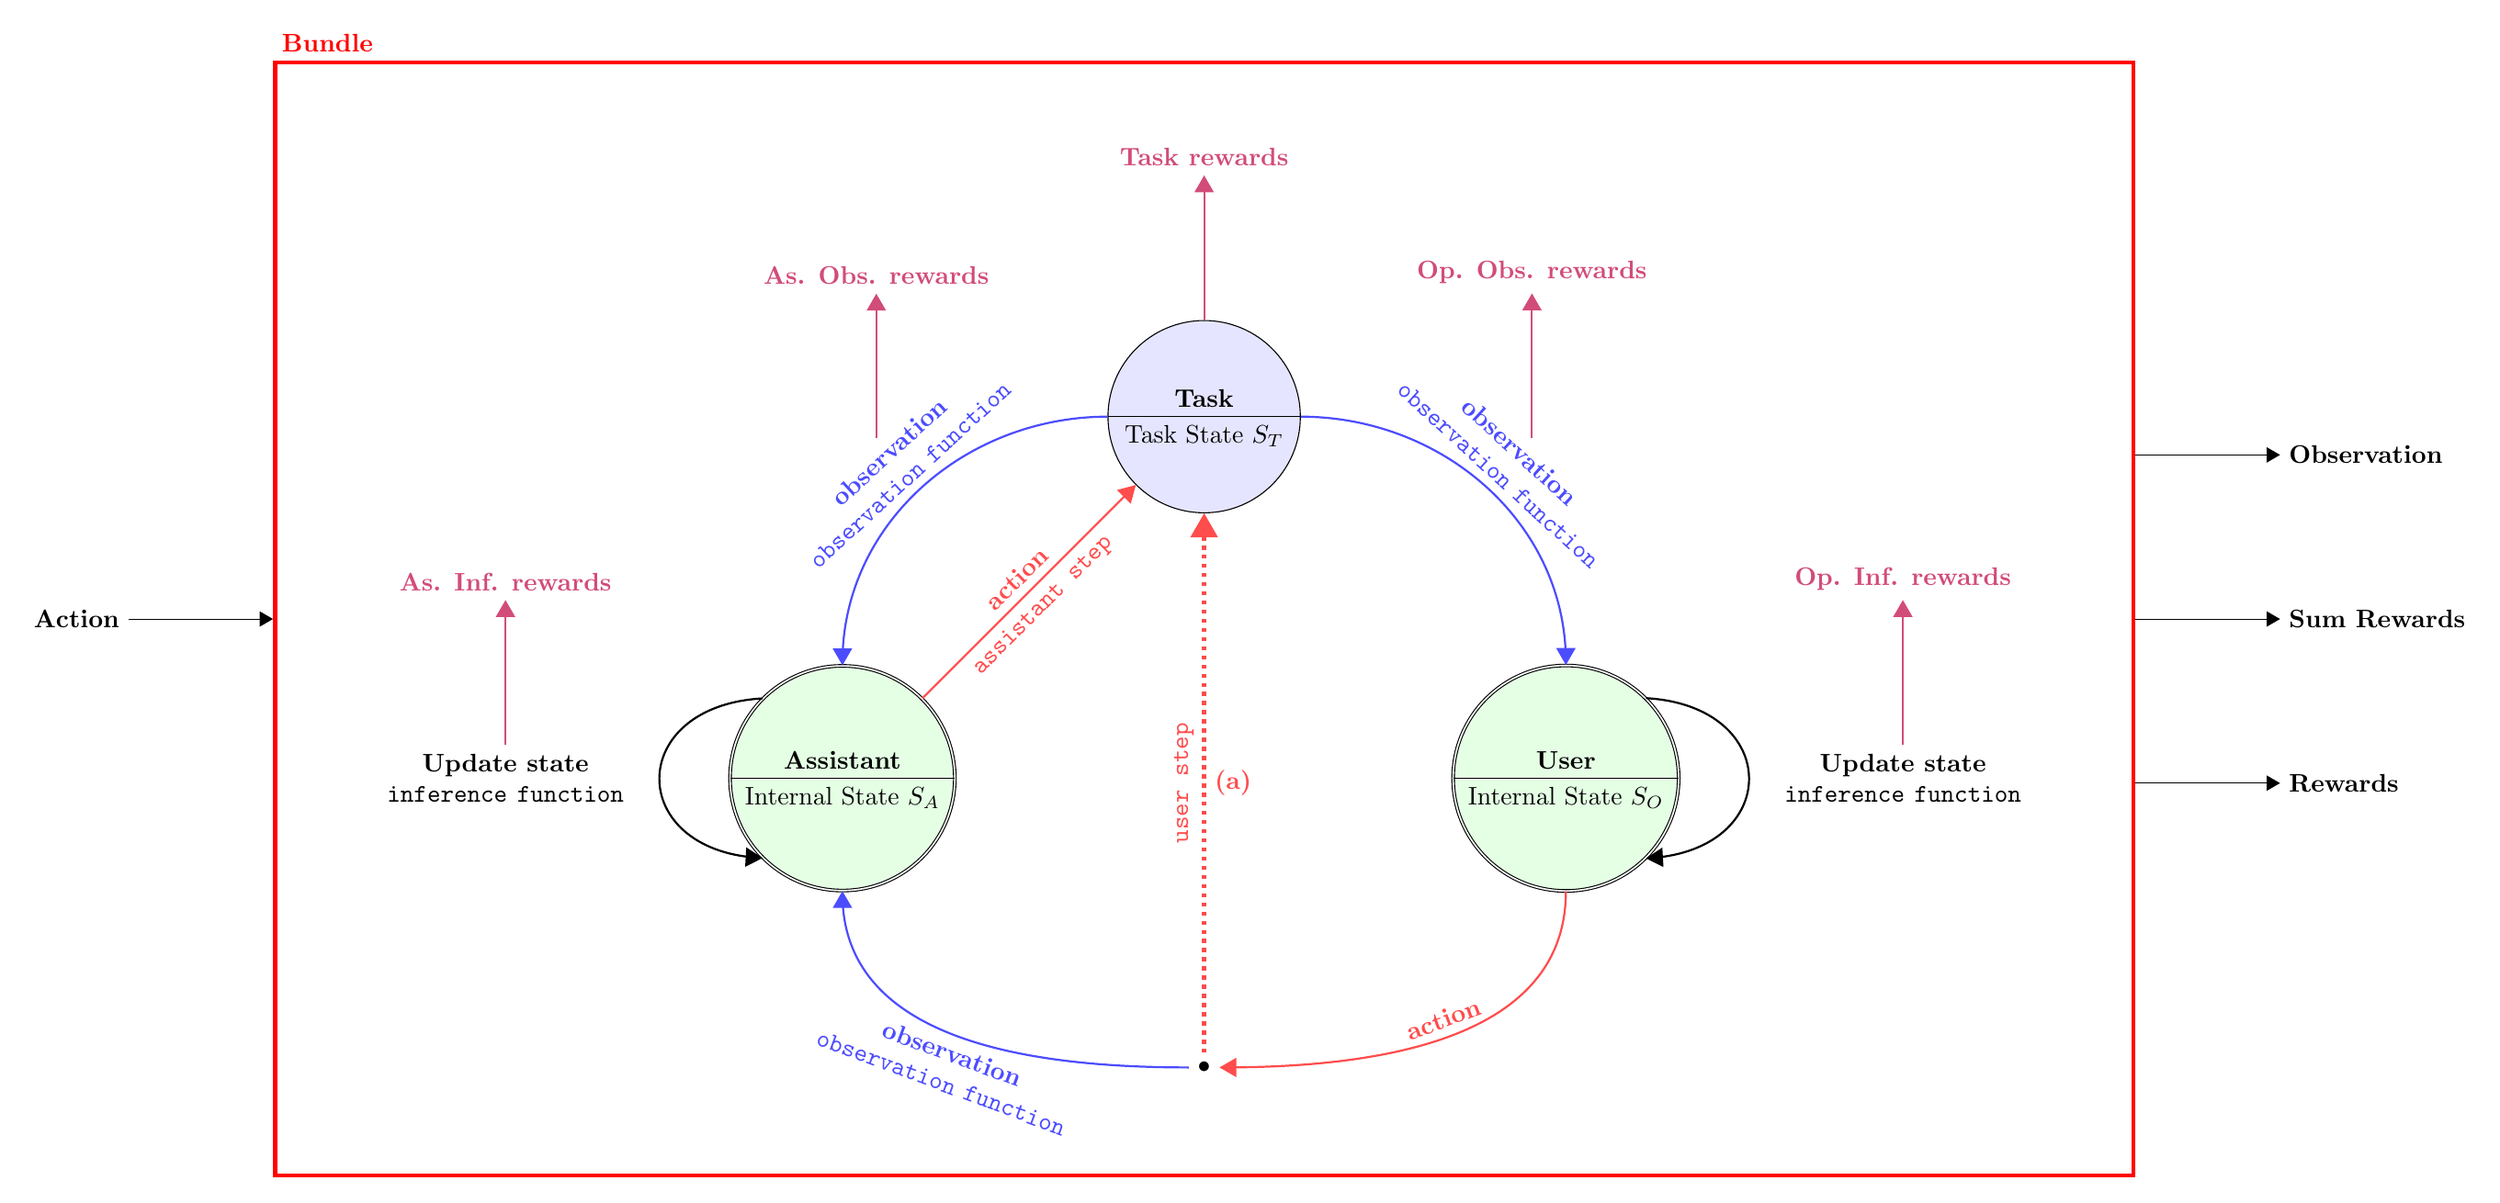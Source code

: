 \begin{tikzpicture}
	\tikzstyle{every text node part}=[font=\bfseries]
	\tikzset{agent/.style = {circle split, draw, double, fill = green!10}}

%% Task node

\draw (0,0) node[name = task, circle split, draw, fill = blue!10]{Task \nodepart{lower}{Task State $S_T$}};
	
%% User Node
\draw (5,-5) node[agent, name = user]{
	User
	\nodepart{lower}{Internal State $S_O$}	
	};
	
%% Invis node
\draw (0,-9) node[name = null]{$\bullet$};

	
%% assistant Node
\draw (-5,-5) node[agent, name = assistant]{
	Assistant
	\nodepart{lower}{Internal State $S_A$}	
	};
	
%% Edges
\draw[-triangle 60, thick, blue!70] (task.0) to[out = 0, in = 90] node[midway, sloped, above, text width = 4cm, text centered](label1){observation \texttt{observation~function}}(user.90);

\draw[thick, -triangle 60, red!70] (user.270) to[out = 270, in = 0] node[midway, sloped, above]{action} (null.0);
\draw[-triangle 60, dotted, ultra thick, red!70] (null) -- node[midway, right]{(a)} node[midway, rotate = 90, above]{\texttt{user step}} (task.270);
\draw[-triangle 60, thick, blue!70] (null) to[out = 180, in = 270] node[midway, sloped, below, text width = 4cm, text centered](label3){observation \texttt{observation~function}} (assistant.270);
\draw[-triangle 60, thick, blue!70] (task.180) to[out = 180, in = 90] node[midway, sloped, above, text width = 4cm, text centered](label4){observation \texttt{observation~function}} (assistant.90);
\draw[-triangle 60, thick, red!70] (assistant.45) -- node[midway, above, sloped]{action} node[midway, below, sloped]{\texttt{assistant step}} (task.225);
\draw[-triangle 60, thick] (user.45) .. controls (8,-4) and (8,-6).. node[midway, right, text width = 4cm, text centered](label2){Update state \texttt{inference~function}} (user.315);
\draw[-triangle 60, thick] (assistant.135) .. controls (-8,-4) and (-8,-6).. node[midway, left, text width = 4cm, text centered](label5){Update state \texttt{inference~function}} (assistant.225);

\draw[-triangle 60, thick, purple!70] (task.90) -- +(0,2) node[name = tasklabel, above]{Task rewards};
\draw[-triangle 60, thick, purple!70] (label1.90) -- +(0,2) node[above]{Op. Obs. rewards};
\draw[-triangle 60, thick, purple!70] (label2.90) -- +(0,2) node[above]{Op. Inf. rewards};
\draw[-triangle 60, thick, purple!70] (label4.90) -- +(0,2) node[above]{As. Obs. rewards};
\draw[-triangle 60, thick, purple!70] (label5.90) -- +(0,2) node[above]{As. Inf. rewards};

\node[draw=red, ultra thick, inner sep = 30pt, fit=(label5.180) (label2.0) (tasklabel.north) (label3.south)](fit) {};
\draw (fit.north west) node[above right, color = red]{Bundle};
\draw[-triangle 60] ($(fit.west) + (-2,0)$) node[left]{Action} -- (fit.west);
\draw[-triangle 60] (fit.10) -- ++ (2,0) node[right]{Observation};
\draw[-triangle 60] (fit.350) -- ++ (2,0) node[right]{Rewards};
\draw[-triangle 60] (fit.east) -- ++ (2,0) node[right]{Sum Rewards};

\end{tikzpicture}
